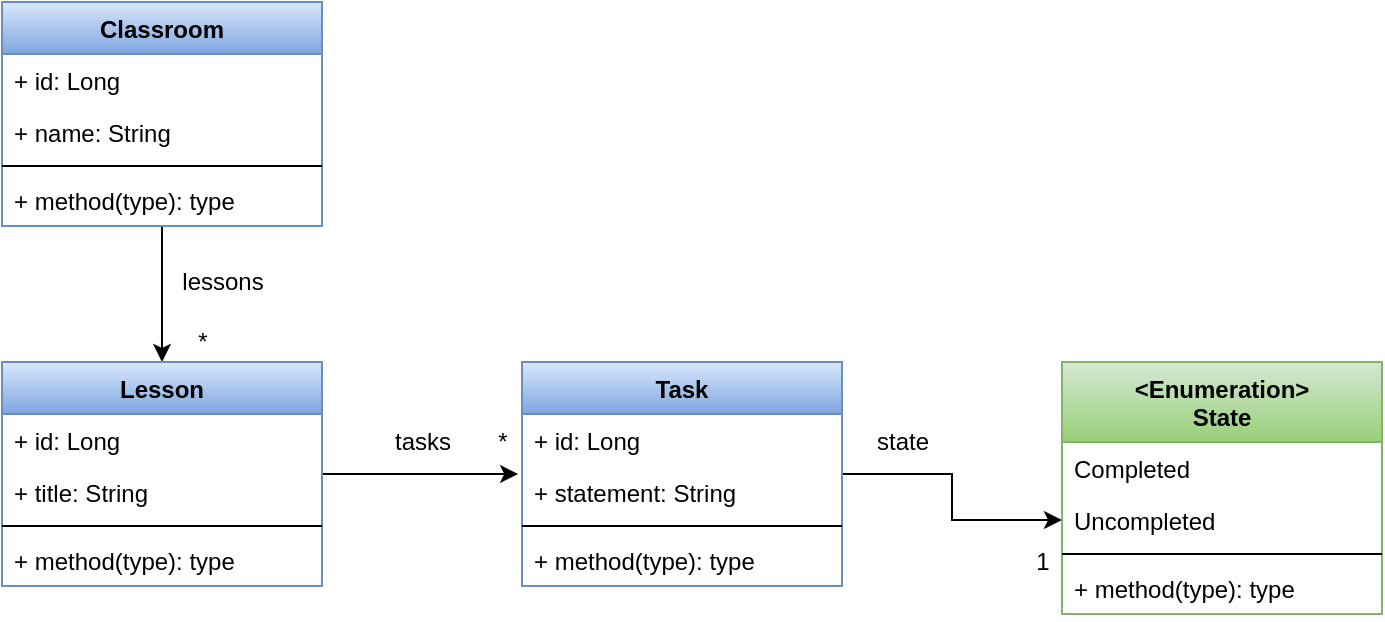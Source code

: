 <mxfile version="13.7.3" type="device" pages="2"><diagram id="xFjGHLINqQ8loc5wDAW_" name="Domain"><mxGraphModel dx="1086" dy="806" grid="1" gridSize="10" guides="1" tooltips="1" connect="1" arrows="1" fold="1" page="1" pageScale="1" pageWidth="827" pageHeight="1169" math="0" shadow="0"><root><mxCell id="0"/><mxCell id="1" parent="0"/><mxCell id="aMEQFVLBvncijrimEczw-33" style="edgeStyle=orthogonalEdgeStyle;rounded=0;orthogonalLoop=1;jettySize=auto;html=1;" parent="1" source="aMEQFVLBvncijrimEczw-1" target="aMEQFVLBvncijrimEczw-6" edge="1"><mxGeometry relative="1" as="geometry"/></mxCell><mxCell id="aMEQFVLBvncijrimEczw-1" value="Classroom" style="swimlane;fontStyle=1;align=center;verticalAlign=top;childLayout=stackLayout;horizontal=1;startSize=26;horizontalStack=0;resizeParent=1;resizeParentMax=0;resizeLast=0;collapsible=1;marginBottom=0;gradientColor=#7ea6e0;fillColor=#dae8fc;strokeColor=#6c8ebf;" parent="1" vertex="1"><mxGeometry x="60" y="110" width="160" height="112" as="geometry"/></mxCell><mxCell id="aMEQFVLBvncijrimEczw-2" value="+ id: Long" style="text;strokeColor=none;fillColor=none;align=left;verticalAlign=top;spacingLeft=4;spacingRight=4;overflow=hidden;rotatable=0;points=[[0,0.5],[1,0.5]];portConstraint=eastwest;" parent="aMEQFVLBvncijrimEczw-1" vertex="1"><mxGeometry y="26" width="160" height="26" as="geometry"/></mxCell><mxCell id="aMEQFVLBvncijrimEczw-5" value="+ name: String" style="text;strokeColor=none;fillColor=none;align=left;verticalAlign=top;spacingLeft=4;spacingRight=4;overflow=hidden;rotatable=0;points=[[0,0.5],[1,0.5]];portConstraint=eastwest;" parent="aMEQFVLBvncijrimEczw-1" vertex="1"><mxGeometry y="52" width="160" height="26" as="geometry"/></mxCell><mxCell id="aMEQFVLBvncijrimEczw-3" value="" style="line;strokeWidth=1;fillColor=none;align=left;verticalAlign=middle;spacingTop=-1;spacingLeft=3;spacingRight=3;rotatable=0;labelPosition=right;points=[];portConstraint=eastwest;" parent="aMEQFVLBvncijrimEczw-1" vertex="1"><mxGeometry y="78" width="160" height="8" as="geometry"/></mxCell><mxCell id="aMEQFVLBvncijrimEczw-4" value="+ method(type): type" style="text;strokeColor=none;fillColor=none;align=left;verticalAlign=top;spacingLeft=4;spacingRight=4;overflow=hidden;rotatable=0;points=[[0,0.5],[1,0.5]];portConstraint=eastwest;" parent="aMEQFVLBvncijrimEczw-1" vertex="1"><mxGeometry y="86" width="160" height="26" as="geometry"/></mxCell><mxCell id="aMEQFVLBvncijrimEczw-37" style="edgeStyle=orthogonalEdgeStyle;rounded=0;orthogonalLoop=1;jettySize=auto;html=1;entryX=-0.012;entryY=0.154;entryDx=0;entryDy=0;entryPerimeter=0;" parent="1" source="aMEQFVLBvncijrimEczw-6" target="aMEQFVLBvncijrimEczw-13" edge="1"><mxGeometry relative="1" as="geometry"/></mxCell><mxCell id="aMEQFVLBvncijrimEczw-6" value="Lesson" style="swimlane;fontStyle=1;align=center;verticalAlign=top;childLayout=stackLayout;horizontal=1;startSize=26;horizontalStack=0;resizeParent=1;resizeParentMax=0;resizeLast=0;collapsible=1;marginBottom=0;gradientColor=#7ea6e0;fillColor=#dae8fc;strokeColor=#6c8ebf;" parent="1" vertex="1"><mxGeometry x="60" y="290" width="160" height="112" as="geometry"/></mxCell><mxCell id="aMEQFVLBvncijrimEczw-7" value="+ id: Long" style="text;strokeColor=none;fillColor=none;align=left;verticalAlign=top;spacingLeft=4;spacingRight=4;overflow=hidden;rotatable=0;points=[[0,0.5],[1,0.5]];portConstraint=eastwest;" parent="aMEQFVLBvncijrimEczw-6" vertex="1"><mxGeometry y="26" width="160" height="26" as="geometry"/></mxCell><mxCell id="aMEQFVLBvncijrimEczw-8" value="+ title: String" style="text;strokeColor=none;fillColor=none;align=left;verticalAlign=top;spacingLeft=4;spacingRight=4;overflow=hidden;rotatable=0;points=[[0,0.5],[1,0.5]];portConstraint=eastwest;" parent="aMEQFVLBvncijrimEczw-6" vertex="1"><mxGeometry y="52" width="160" height="26" as="geometry"/></mxCell><mxCell id="aMEQFVLBvncijrimEczw-9" value="" style="line;strokeWidth=1;fillColor=none;align=left;verticalAlign=middle;spacingTop=-1;spacingLeft=3;spacingRight=3;rotatable=0;labelPosition=right;points=[];portConstraint=eastwest;" parent="aMEQFVLBvncijrimEczw-6" vertex="1"><mxGeometry y="78" width="160" height="8" as="geometry"/></mxCell><mxCell id="aMEQFVLBvncijrimEczw-10" value="+ method(type): type" style="text;strokeColor=none;fillColor=none;align=left;verticalAlign=top;spacingLeft=4;spacingRight=4;overflow=hidden;rotatable=0;points=[[0,0.5],[1,0.5]];portConstraint=eastwest;" parent="aMEQFVLBvncijrimEczw-6" vertex="1"><mxGeometry y="86" width="160" height="26" as="geometry"/></mxCell><mxCell id="aMEQFVLBvncijrimEczw-34" value="*" style="text;html=1;align=center;verticalAlign=middle;resizable=0;points=[];autosize=1;" parent="1" vertex="1"><mxGeometry x="150" y="270" width="20" height="20" as="geometry"/></mxCell><mxCell id="aMEQFVLBvncijrimEczw-35" value="lessons" style="text;html=1;align=center;verticalAlign=middle;resizable=0;points=[];autosize=1;" parent="1" vertex="1"><mxGeometry x="140" y="240" width="60" height="20" as="geometry"/></mxCell><mxCell id="aMEQFVLBvncijrimEczw-44" style="edgeStyle=orthogonalEdgeStyle;rounded=0;orthogonalLoop=1;jettySize=auto;html=1;entryX=0;entryY=0.5;entryDx=0;entryDy=0;" parent="1" source="aMEQFVLBvncijrimEczw-11" target="aMEQFVLBvncijrimEczw-19" edge="1"><mxGeometry relative="1" as="geometry"/></mxCell><mxCell id="aMEQFVLBvncijrimEczw-11" value="Task" style="swimlane;fontStyle=1;align=center;verticalAlign=top;childLayout=stackLayout;horizontal=1;startSize=26;horizontalStack=0;resizeParent=1;resizeParentMax=0;resizeLast=0;collapsible=1;marginBottom=0;gradientColor=#7ea6e0;fillColor=#dae8fc;strokeColor=#6c8ebf;" parent="1" vertex="1"><mxGeometry x="320" y="290" width="160" height="112" as="geometry"/></mxCell><mxCell id="aMEQFVLBvncijrimEczw-12" value="+ id: Long" style="text;strokeColor=none;fillColor=none;align=left;verticalAlign=top;spacingLeft=4;spacingRight=4;overflow=hidden;rotatable=0;points=[[0,0.5],[1,0.5]];portConstraint=eastwest;" parent="aMEQFVLBvncijrimEczw-11" vertex="1"><mxGeometry y="26" width="160" height="26" as="geometry"/></mxCell><mxCell id="aMEQFVLBvncijrimEczw-13" value="+ statement: String" style="text;strokeColor=none;fillColor=none;align=left;verticalAlign=top;spacingLeft=4;spacingRight=4;overflow=hidden;rotatable=0;points=[[0,0.5],[1,0.5]];portConstraint=eastwest;" parent="aMEQFVLBvncijrimEczw-11" vertex="1"><mxGeometry y="52" width="160" height="26" as="geometry"/></mxCell><mxCell id="aMEQFVLBvncijrimEczw-14" value="" style="line;strokeWidth=1;fillColor=none;align=left;verticalAlign=middle;spacingTop=-1;spacingLeft=3;spacingRight=3;rotatable=0;labelPosition=right;points=[];portConstraint=eastwest;" parent="aMEQFVLBvncijrimEczw-11" vertex="1"><mxGeometry y="78" width="160" height="8" as="geometry"/></mxCell><mxCell id="aMEQFVLBvncijrimEczw-15" value="+ method(type): type" style="text;strokeColor=none;fillColor=none;align=left;verticalAlign=top;spacingLeft=4;spacingRight=4;overflow=hidden;rotatable=0;points=[[0,0.5],[1,0.5]];portConstraint=eastwest;" parent="aMEQFVLBvncijrimEczw-11" vertex="1"><mxGeometry y="86" width="160" height="26" as="geometry"/></mxCell><mxCell id="aMEQFVLBvncijrimEczw-38" value="*" style="text;html=1;align=center;verticalAlign=middle;resizable=0;points=[];autosize=1;" parent="1" vertex="1"><mxGeometry x="300" y="320" width="20" height="20" as="geometry"/></mxCell><mxCell id="aMEQFVLBvncijrimEczw-39" value="tasks" style="text;html=1;align=center;verticalAlign=middle;resizable=0;points=[];autosize=1;" parent="1" vertex="1"><mxGeometry x="250" y="320" width="40" height="20" as="geometry"/></mxCell><mxCell id="aMEQFVLBvncijrimEczw-18" value="&lt;Enumeration&gt;&#10;State" style="swimlane;fontStyle=1;align=center;verticalAlign=top;childLayout=stackLayout;horizontal=1;startSize=40;horizontalStack=0;resizeParent=1;resizeParentMax=0;resizeLast=0;collapsible=1;marginBottom=0;gradientColor=#97d077;fillColor=#d5e8d4;strokeColor=#82b366;" parent="1" vertex="1"><mxGeometry x="590" y="290" width="160" height="126" as="geometry"/></mxCell><mxCell id="aMEQFVLBvncijrimEczw-24" value="Completed" style="text;strokeColor=none;fillColor=none;align=left;verticalAlign=top;spacingLeft=4;spacingRight=4;overflow=hidden;rotatable=0;points=[[0,0.5],[1,0.5]];portConstraint=eastwest;" parent="aMEQFVLBvncijrimEczw-18" vertex="1"><mxGeometry y="40" width="160" height="26" as="geometry"/></mxCell><mxCell id="aMEQFVLBvncijrimEczw-19" value="Uncompleted" style="text;strokeColor=none;fillColor=none;align=left;verticalAlign=top;spacingLeft=4;spacingRight=4;overflow=hidden;rotatable=0;points=[[0,0.5],[1,0.5]];portConstraint=eastwest;" parent="aMEQFVLBvncijrimEczw-18" vertex="1"><mxGeometry y="66" width="160" height="26" as="geometry"/></mxCell><mxCell id="aMEQFVLBvncijrimEczw-22" value="" style="line;strokeWidth=1;fillColor=none;align=left;verticalAlign=middle;spacingTop=-1;spacingLeft=3;spacingRight=3;rotatable=0;labelPosition=right;points=[];portConstraint=eastwest;" parent="aMEQFVLBvncijrimEczw-18" vertex="1"><mxGeometry y="92" width="160" height="8" as="geometry"/></mxCell><mxCell id="aMEQFVLBvncijrimEczw-23" value="+ method(type): type" style="text;strokeColor=none;fillColor=none;align=left;verticalAlign=top;spacingLeft=4;spacingRight=4;overflow=hidden;rotatable=0;points=[[0,0.5],[1,0.5]];portConstraint=eastwest;" parent="aMEQFVLBvncijrimEczw-18" vertex="1"><mxGeometry y="100" width="160" height="26" as="geometry"/></mxCell><mxCell id="aMEQFVLBvncijrimEczw-45" value="1" style="text;html=1;align=center;verticalAlign=middle;resizable=0;points=[];autosize=1;" parent="1" vertex="1"><mxGeometry x="570" y="380" width="20" height="20" as="geometry"/></mxCell><mxCell id="aMEQFVLBvncijrimEczw-46" value="state" style="text;html=1;align=center;verticalAlign=middle;resizable=0;points=[];autosize=1;" parent="1" vertex="1"><mxGeometry x="490" y="320" width="40" height="20" as="geometry"/></mxCell></root></mxGraphModel></diagram><diagram id="ZwkYsftHH_TAJBMDX3Mv" name="Services"><mxGraphModel dx="1086" dy="806" grid="1" gridSize="10" guides="1" tooltips="1" connect="1" arrows="1" fold="1" page="1" pageScale="1" pageWidth="827" pageHeight="1169" math="0" shadow="0"><root><mxCell id="chl7Y4F-n4n5QfAbypSM-0"/><mxCell id="chl7Y4F-n4n5QfAbypSM-1" parent="chl7Y4F-n4n5QfAbypSM-0"/><mxCell id="SmaU6u8zg-2m_PmFWuLo-4" value="GuestClassromService" style="swimlane;fontStyle=1;align=center;verticalAlign=top;childLayout=stackLayout;horizontal=1;startSize=26;horizontalStack=0;resizeParent=1;resizeParentMax=0;resizeLast=0;collapsible=1;marginBottom=0;fillColor=#dae8fc;strokeColor=#6c8ebf;gradientColor=#7ea6e0;" vertex="1" parent="chl7Y4F-n4n5QfAbypSM-1"><mxGeometry x="238" y="201" width="290" height="86" as="geometry"/></mxCell><mxCell id="SmaU6u8zg-2m_PmFWuLo-5" value="-" style="text;strokeColor=none;fillColor=none;align=left;verticalAlign=top;spacingLeft=4;spacingRight=4;overflow=hidden;rotatable=0;points=[[0,0.5],[1,0.5]];portConstraint=eastwest;" vertex="1" parent="SmaU6u8zg-2m_PmFWuLo-4"><mxGeometry y="26" width="290" height="26" as="geometry"/></mxCell><mxCell id="SmaU6u8zg-2m_PmFWuLo-6" value="" style="line;strokeWidth=1;fillColor=none;align=left;verticalAlign=middle;spacingTop=-1;spacingLeft=3;spacingRight=3;rotatable=0;labelPosition=right;points=[];portConstraint=eastwest;" vertex="1" parent="SmaU6u8zg-2m_PmFWuLo-4"><mxGeometry y="52" width="290" height="8" as="geometry"/></mxCell><mxCell id="SmaU6u8zg-2m_PmFWuLo-7" value="+ getAll(): List&lt;Classroom&gt;" style="text;strokeColor=none;fillColor=none;align=left;verticalAlign=top;spacingLeft=4;spacingRight=4;overflow=hidden;rotatable=0;points=[[0,0.5],[1,0.5]];portConstraint=eastwest;" vertex="1" parent="SmaU6u8zg-2m_PmFWuLo-4"><mxGeometry y="60" width="290" height="26" as="geometry"/></mxCell><mxCell id="SmaU6u8zg-2m_PmFWuLo-13" value="1" style="endArrow=open;html=1;endSize=12;startArrow=diamondThin;startSize=14;startFill=0;align=left;verticalAlign=bottom;entryX=0.5;entryY=0;entryDx=0;entryDy=0;" edge="1" parent="chl7Y4F-n4n5QfAbypSM-1" source="SmaU6u8zg-2m_PmFWuLo-3" target="SmaU6u8zg-2m_PmFWuLo-4"><mxGeometry x="-0.333" y="5" relative="1" as="geometry"><mxPoint x="383" y="111" as="sourcePoint"/><mxPoint x="528" y="161" as="targetPoint"/><mxPoint as="offset"/></mxGeometry></mxCell><mxCell id="SmaU6u8zg-2m_PmFWuLo-0" value="GuestClassromRestController" style="swimlane;fontStyle=1;align=center;verticalAlign=top;childLayout=stackLayout;horizontal=1;startSize=26;horizontalStack=0;resizeParent=1;resizeParentMax=0;resizeLast=0;collapsible=1;marginBottom=0;fillColor=#d5e8d4;strokeColor=#82b366;gradientColor=#97d077;" vertex="1" parent="chl7Y4F-n4n5QfAbypSM-1"><mxGeometry x="238" y="21" width="290" height="86" as="geometry"/></mxCell><mxCell id="SmaU6u8zg-2m_PmFWuLo-1" value="-" style="text;strokeColor=none;fillColor=none;align=left;verticalAlign=top;spacingLeft=4;spacingRight=4;overflow=hidden;rotatable=0;points=[[0,0.5],[1,0.5]];portConstraint=eastwest;" vertex="1" parent="SmaU6u8zg-2m_PmFWuLo-0"><mxGeometry y="26" width="290" height="26" as="geometry"/></mxCell><mxCell id="SmaU6u8zg-2m_PmFWuLo-2" value="" style="line;strokeWidth=1;fillColor=none;align=left;verticalAlign=middle;spacingTop=-1;spacingLeft=3;spacingRight=3;rotatable=0;labelPosition=right;points=[];portConstraint=eastwest;" vertex="1" parent="SmaU6u8zg-2m_PmFWuLo-0"><mxGeometry y="52" width="290" height="8" as="geometry"/></mxCell><mxCell id="SmaU6u8zg-2m_PmFWuLo-3" value="+ getAll(): List&lt;Classroom&gt;" style="text;strokeColor=none;fillColor=none;align=left;verticalAlign=top;spacingLeft=4;spacingRight=4;overflow=hidden;rotatable=0;points=[[0,0.5],[1,0.5]];portConstraint=eastwest;" vertex="1" parent="SmaU6u8zg-2m_PmFWuLo-0"><mxGeometry y="60" width="290" height="26" as="geometry"/></mxCell><mxCell id="SmaU6u8zg-2m_PmFWuLo-14" value="1" style="endArrow=open;html=1;endSize=12;startArrow=diamondThin;startSize=14;startFill=0;align=left;verticalAlign=bottom;entryX=0.5;entryY=0;entryDx=0;entryDy=0;" edge="1" parent="chl7Y4F-n4n5QfAbypSM-1" source="SmaU6u8zg-2m_PmFWuLo-7" target="SmaU6u8zg-2m_PmFWuLo-8"><mxGeometry x="-0.333" y="5" relative="1" as="geometry"><mxPoint x="382.5" y="287" as="sourcePoint"/><mxPoint x="382.5" y="381" as="targetPoint"/><mxPoint as="offset"/></mxGeometry></mxCell><mxCell id="SmaU6u8zg-2m_PmFWuLo-8" value="GuestClassromRepository" style="swimlane;fontStyle=1;align=center;verticalAlign=top;childLayout=stackLayout;horizontal=1;startSize=26;horizontalStack=0;resizeParent=1;resizeParentMax=0;resizeLast=0;collapsible=1;marginBottom=0;fillColor=#fff2cc;strokeColor=#d6b656;gradientColor=#ffd966;" vertex="1" parent="chl7Y4F-n4n5QfAbypSM-1"><mxGeometry x="238" y="391" width="290" height="86" as="geometry"/></mxCell><mxCell id="SmaU6u8zg-2m_PmFWuLo-9" value="-" style="text;strokeColor=none;fillColor=none;align=left;verticalAlign=top;spacingLeft=4;spacingRight=4;overflow=hidden;rotatable=0;points=[[0,0.5],[1,0.5]];portConstraint=eastwest;" vertex="1" parent="SmaU6u8zg-2m_PmFWuLo-8"><mxGeometry y="26" width="290" height="26" as="geometry"/></mxCell><mxCell id="SmaU6u8zg-2m_PmFWuLo-10" value="" style="line;strokeWidth=1;fillColor=none;align=left;verticalAlign=middle;spacingTop=-1;spacingLeft=3;spacingRight=3;rotatable=0;labelPosition=right;points=[];portConstraint=eastwest;" vertex="1" parent="SmaU6u8zg-2m_PmFWuLo-8"><mxGeometry y="52" width="290" height="8" as="geometry"/></mxCell><mxCell id="SmaU6u8zg-2m_PmFWuLo-11" value="+ getAll(): List&lt;Classroom&gt;" style="text;strokeColor=none;fillColor=none;align=left;verticalAlign=top;spacingLeft=4;spacingRight=4;overflow=hidden;rotatable=0;points=[[0,0.5],[1,0.5]];portConstraint=eastwest;" vertex="1" parent="SmaU6u8zg-2m_PmFWuLo-8"><mxGeometry y="60" width="290" height="26" as="geometry"/></mxCell><mxCell id="hCo7kEaZrDAju9X_FK0c-8" value="1" style="endArrow=open;html=1;endSize=12;startArrow=diamondThin;startSize=14;startFill=0;align=left;verticalAlign=bottom;entryX=0.5;entryY=0;entryDx=0;entryDy=0;exitX=0.504;exitY=0.962;exitDx=0;exitDy=0;exitPerimeter=0;" edge="1" source="hCo7kEaZrDAju9X_FK0c-28" target="hCo7kEaZrDAju9X_FK0c-19" parent="chl7Y4F-n4n5QfAbypSM-1"><mxGeometry x="-0.333" y="5" relative="1" as="geometry"><mxPoint x="216" y="623" as="sourcePoint"/><mxPoint x="361" y="673" as="targetPoint"/><mxPoint as="offset"/></mxGeometry></mxCell><mxCell id="hCo7kEaZrDAju9X_FK0c-9" value="1" style="endArrow=open;html=1;endSize=12;startArrow=diamondThin;startSize=14;startFill=0;align=left;verticalAlign=bottom;entryX=0.5;entryY=0;entryDx=0;entryDy=0;" edge="1" source="hCo7kEaZrDAju9X_FK0c-23" target="hCo7kEaZrDAju9X_FK0c-11" parent="chl7Y4F-n4n5QfAbypSM-1"><mxGeometry x="-0.516" y="4" relative="1" as="geometry"><mxPoint x="215.5" y="799" as="sourcePoint"/><mxPoint x="215.5" y="893" as="targetPoint"/><mxPoint as="offset"/></mxGeometry></mxCell><mxCell id="hCo7kEaZrDAju9X_FK0c-10" value="1" style="endArrow=open;html=1;endSize=12;startArrow=diamondThin;startSize=14;startFill=0;align=left;verticalAlign=bottom;entryX=0.5;entryY=0;entryDx=0;entryDy=0;exitX=0.468;exitY=0.923;exitDx=0;exitDy=0;exitPerimeter=0;" edge="1" source="hCo7kEaZrDAju9X_FK0c-23" target="hCo7kEaZrDAju9X_FK0c-15" parent="chl7Y4F-n4n5QfAbypSM-1"><mxGeometry x="-0.334" y="-11" relative="1" as="geometry"><mxPoint x="-21.001" y="869" as="sourcePoint"/><mxPoint x="-72.09" y="937" as="targetPoint"/><mxPoint as="offset"/></mxGeometry></mxCell><mxCell id="hCo7kEaZrDAju9X_FK0c-11" value="GuestTaskRepository" style="swimlane;fontStyle=1;align=center;verticalAlign=top;childLayout=stackLayout;horizontal=1;startSize=26;horizontalStack=0;resizeParent=1;resizeParentMax=0;resizeLast=0;collapsible=1;marginBottom=0;fillColor=#fff2cc;strokeColor=#d6b656;gradientColor=#ffd966;" vertex="1" parent="chl7Y4F-n4n5QfAbypSM-1"><mxGeometry x="422.38" y="903" width="346.62" height="86" as="geometry"/></mxCell><mxCell id="hCo7kEaZrDAju9X_FK0c-12" value="-" style="text;strokeColor=none;fillColor=none;align=left;verticalAlign=top;spacingLeft=4;spacingRight=4;overflow=hidden;rotatable=0;points=[[0,0.5],[1,0.5]];portConstraint=eastwest;" vertex="1" parent="hCo7kEaZrDAju9X_FK0c-11"><mxGeometry y="26" width="346.62" height="26" as="geometry"/></mxCell><mxCell id="hCo7kEaZrDAju9X_FK0c-13" value="" style="line;strokeWidth=1;fillColor=none;align=left;verticalAlign=middle;spacingTop=-1;spacingLeft=3;spacingRight=3;rotatable=0;labelPosition=right;points=[];portConstraint=eastwest;" vertex="1" parent="hCo7kEaZrDAju9X_FK0c-11"><mxGeometry y="52" width="346.62" height="8" as="geometry"/></mxCell><mxCell id="hCo7kEaZrDAju9X_FK0c-14" value="+ complete(Task task): Task" style="text;strokeColor=none;fillColor=none;align=left;verticalAlign=top;spacingLeft=4;spacingRight=4;overflow=hidden;rotatable=0;points=[[0,0.5],[1,0.5]];portConstraint=eastwest;" vertex="1" parent="hCo7kEaZrDAju9X_FK0c-11"><mxGeometry y="60" width="346.62" height="26" as="geometry"/></mxCell><mxCell id="hCo7kEaZrDAju9X_FK0c-15" value="GuestLessonRepository" style="swimlane;fontStyle=1;align=center;verticalAlign=top;childLayout=stackLayout;horizontal=1;startSize=26;horizontalStack=0;resizeParent=1;resizeParentMax=0;resizeLast=0;collapsible=1;marginBottom=0;fillColor=#fff2cc;strokeColor=#d6b656;gradientColor=#ffd966;" vertex="1" parent="chl7Y4F-n4n5QfAbypSM-1"><mxGeometry x="69" y="903" width="327.59" height="86" as="geometry"/></mxCell><mxCell id="hCo7kEaZrDAju9X_FK0c-16" value="-" style="text;strokeColor=none;fillColor=none;align=left;verticalAlign=top;spacingLeft=4;spacingRight=4;overflow=hidden;rotatable=0;points=[[0,0.5],[1,0.5]];portConstraint=eastwest;" vertex="1" parent="hCo7kEaZrDAju9X_FK0c-15"><mxGeometry y="26" width="327.59" height="26" as="geometry"/></mxCell><mxCell id="hCo7kEaZrDAju9X_FK0c-17" value="" style="line;strokeWidth=1;fillColor=none;align=left;verticalAlign=middle;spacingTop=-1;spacingLeft=3;spacingRight=3;rotatable=0;labelPosition=right;points=[];portConstraint=eastwest;" vertex="1" parent="hCo7kEaZrDAju9X_FK0c-15"><mxGeometry y="52" width="327.59" height="8" as="geometry"/></mxCell><mxCell id="hCo7kEaZrDAju9X_FK0c-18" value="+ getAllByClassroom(Classroom classroom): List&lt;Lesson&gt;" style="text;strokeColor=none;fillColor=none;align=left;verticalAlign=top;spacingLeft=4;spacingRight=4;overflow=hidden;rotatable=0;points=[[0,0.5],[1,0.5]];portConstraint=eastwest;" vertex="1" parent="hCo7kEaZrDAju9X_FK0c-15"><mxGeometry y="60" width="327.59" height="26" as="geometry"/></mxCell><mxCell id="hCo7kEaZrDAju9X_FK0c-19" value="GuestLessonService" style="swimlane;fontStyle=1;align=center;verticalAlign=top;childLayout=stackLayout;horizontal=1;startSize=26;horizontalStack=0;resizeParent=1;resizeParentMax=0;resizeLast=0;collapsible=1;marginBottom=0;fillColor=#dae8fc;strokeColor=#6c8ebf;gradientColor=#7ea6e0;" vertex="1" parent="chl7Y4F-n4n5QfAbypSM-1"><mxGeometry x="189" y="713" width="399.75" height="112" as="geometry"/></mxCell><mxCell id="hCo7kEaZrDAju9X_FK0c-20" value="-" style="text;strokeColor=none;fillColor=none;align=left;verticalAlign=top;spacingLeft=4;spacingRight=4;overflow=hidden;rotatable=0;points=[[0,0.5],[1,0.5]];portConstraint=eastwest;" vertex="1" parent="hCo7kEaZrDAju9X_FK0c-19"><mxGeometry y="26" width="399.75" height="26" as="geometry"/></mxCell><mxCell id="hCo7kEaZrDAju9X_FK0c-21" value="" style="line;strokeWidth=1;fillColor=none;align=left;verticalAlign=middle;spacingTop=-1;spacingLeft=3;spacingRight=3;rotatable=0;labelPosition=right;points=[];portConstraint=eastwest;" vertex="1" parent="hCo7kEaZrDAju9X_FK0c-19"><mxGeometry y="52" width="399.75" height="8" as="geometry"/></mxCell><mxCell id="hCo7kEaZrDAju9X_FK0c-22" value="+ getAllByClassroom(Classroom classroom): List&lt;LessonVo&gt;" style="text;strokeColor=none;fillColor=none;align=left;verticalAlign=top;spacingLeft=4;spacingRight=4;overflow=hidden;rotatable=0;points=[[0,0.5],[1,0.5]];portConstraint=eastwest;" vertex="1" parent="hCo7kEaZrDAju9X_FK0c-19"><mxGeometry y="60" width="399.75" height="26" as="geometry"/></mxCell><mxCell id="hCo7kEaZrDAju9X_FK0c-23" value="+ completeTask(Long classroomId, Long lessonId, Task task): LessonVo" style="text;strokeColor=none;fillColor=none;align=left;verticalAlign=top;spacingLeft=4;spacingRight=4;overflow=hidden;rotatable=0;points=[[0,0.5],[1,0.5]];portConstraint=eastwest;" vertex="1" parent="hCo7kEaZrDAju9X_FK0c-19"><mxGeometry y="86" width="399.75" height="26" as="geometry"/></mxCell><mxCell id="hCo7kEaZrDAju9X_FK0c-24" value="GuestLessonRestController" style="swimlane;fontStyle=1;align=center;verticalAlign=top;childLayout=stackLayout;horizontal=1;startSize=26;horizontalStack=0;resizeParent=1;resizeParentMax=0;resizeLast=0;collapsible=1;marginBottom=0;fillColor=#d5e8d4;strokeColor=#82b366;gradientColor=#97d077;" vertex="1" parent="chl7Y4F-n4n5QfAbypSM-1"><mxGeometry x="189" y="520" width="397.75" height="112" as="geometry"/></mxCell><mxCell id="hCo7kEaZrDAju9X_FK0c-25" value="-" style="text;strokeColor=none;fillColor=none;align=left;verticalAlign=top;spacingLeft=4;spacingRight=4;overflow=hidden;rotatable=0;points=[[0,0.5],[1,0.5]];portConstraint=eastwest;" vertex="1" parent="hCo7kEaZrDAju9X_FK0c-24"><mxGeometry y="26" width="397.75" height="26" as="geometry"/></mxCell><mxCell id="hCo7kEaZrDAju9X_FK0c-26" value="" style="line;strokeWidth=1;fillColor=none;align=left;verticalAlign=middle;spacingTop=-1;spacingLeft=3;spacingRight=3;rotatable=0;labelPosition=right;points=[];portConstraint=eastwest;" vertex="1" parent="hCo7kEaZrDAju9X_FK0c-24"><mxGeometry y="52" width="397.75" height="8" as="geometry"/></mxCell><mxCell id="hCo7kEaZrDAju9X_FK0c-27" value="+ getAll(): List&lt;LessonVo&gt;" style="text;strokeColor=none;fillColor=none;align=left;verticalAlign=top;spacingLeft=4;spacingRight=4;overflow=hidden;rotatable=0;points=[[0,0.5],[1,0.5]];portConstraint=eastwest;" vertex="1" parent="hCo7kEaZrDAju9X_FK0c-24"><mxGeometry y="60" width="397.75" height="26" as="geometry"/></mxCell><mxCell id="hCo7kEaZrDAju9X_FK0c-28" value="+ completeTask(Long classroomId, Long lessonId, Task task): LessonVo" style="text;strokeColor=none;fillColor=none;align=left;verticalAlign=top;spacingLeft=4;spacingRight=4;overflow=hidden;rotatable=0;points=[[0,0.5],[1,0.5]];portConstraint=eastwest;" vertex="1" parent="hCo7kEaZrDAju9X_FK0c-24"><mxGeometry y="86" width="397.75" height="26" as="geometry"/></mxCell></root></mxGraphModel></diagram></mxfile>